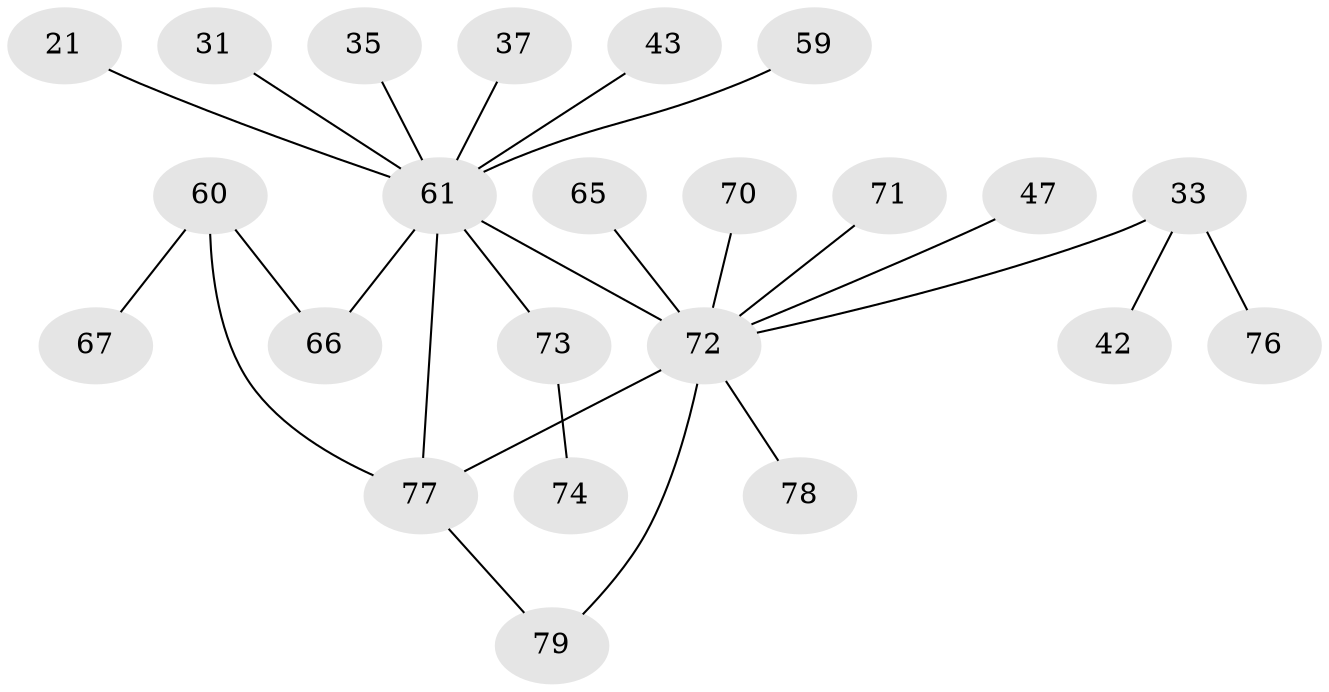 // original degree distribution, {8: 0.012658227848101266, 5: 0.0379746835443038, 2: 0.2911392405063291, 4: 0.11392405063291139, 6: 0.02531645569620253, 7: 0.02531645569620253, 3: 0.16455696202531644, 1: 0.3291139240506329}
// Generated by graph-tools (version 1.1) at 2025/44/03/04/25 21:44:33]
// undirected, 23 vertices, 25 edges
graph export_dot {
graph [start="1"]
  node [color=gray90,style=filled];
  21;
  31;
  33 [super="+5"];
  35;
  37;
  42;
  43;
  47;
  59;
  60 [super="+18"];
  61 [super="+12+52+50+16+13+51"];
  65 [super="+62+55"];
  66 [super="+10"];
  67 [super="+63"];
  70 [super="+19+41"];
  71;
  72 [super="+1+48+9+64"];
  73 [super="+15+56+27+45+69"];
  74;
  76 [super="+58"];
  77 [super="+75"];
  78;
  79 [super="+68+20"];
  21 -- 61;
  31 -- 61;
  33 -- 42;
  33 -- 76;
  33 -- 72 [weight=3];
  35 -- 61;
  37 -- 61;
  43 -- 61;
  47 -- 72;
  59 -- 61;
  60 -- 66 [weight=2];
  60 -- 67;
  60 -- 77 [weight=2];
  61 -- 73 [weight=2];
  61 -- 66 [weight=3];
  61 -- 72 [weight=5];
  61 -- 77;
  65 -- 72 [weight=3];
  70 -- 72 [weight=2];
  71 -- 72;
  72 -- 78;
  72 -- 77;
  72 -- 79 [weight=2];
  73 -- 74;
  77 -- 79 [weight=2];
}
